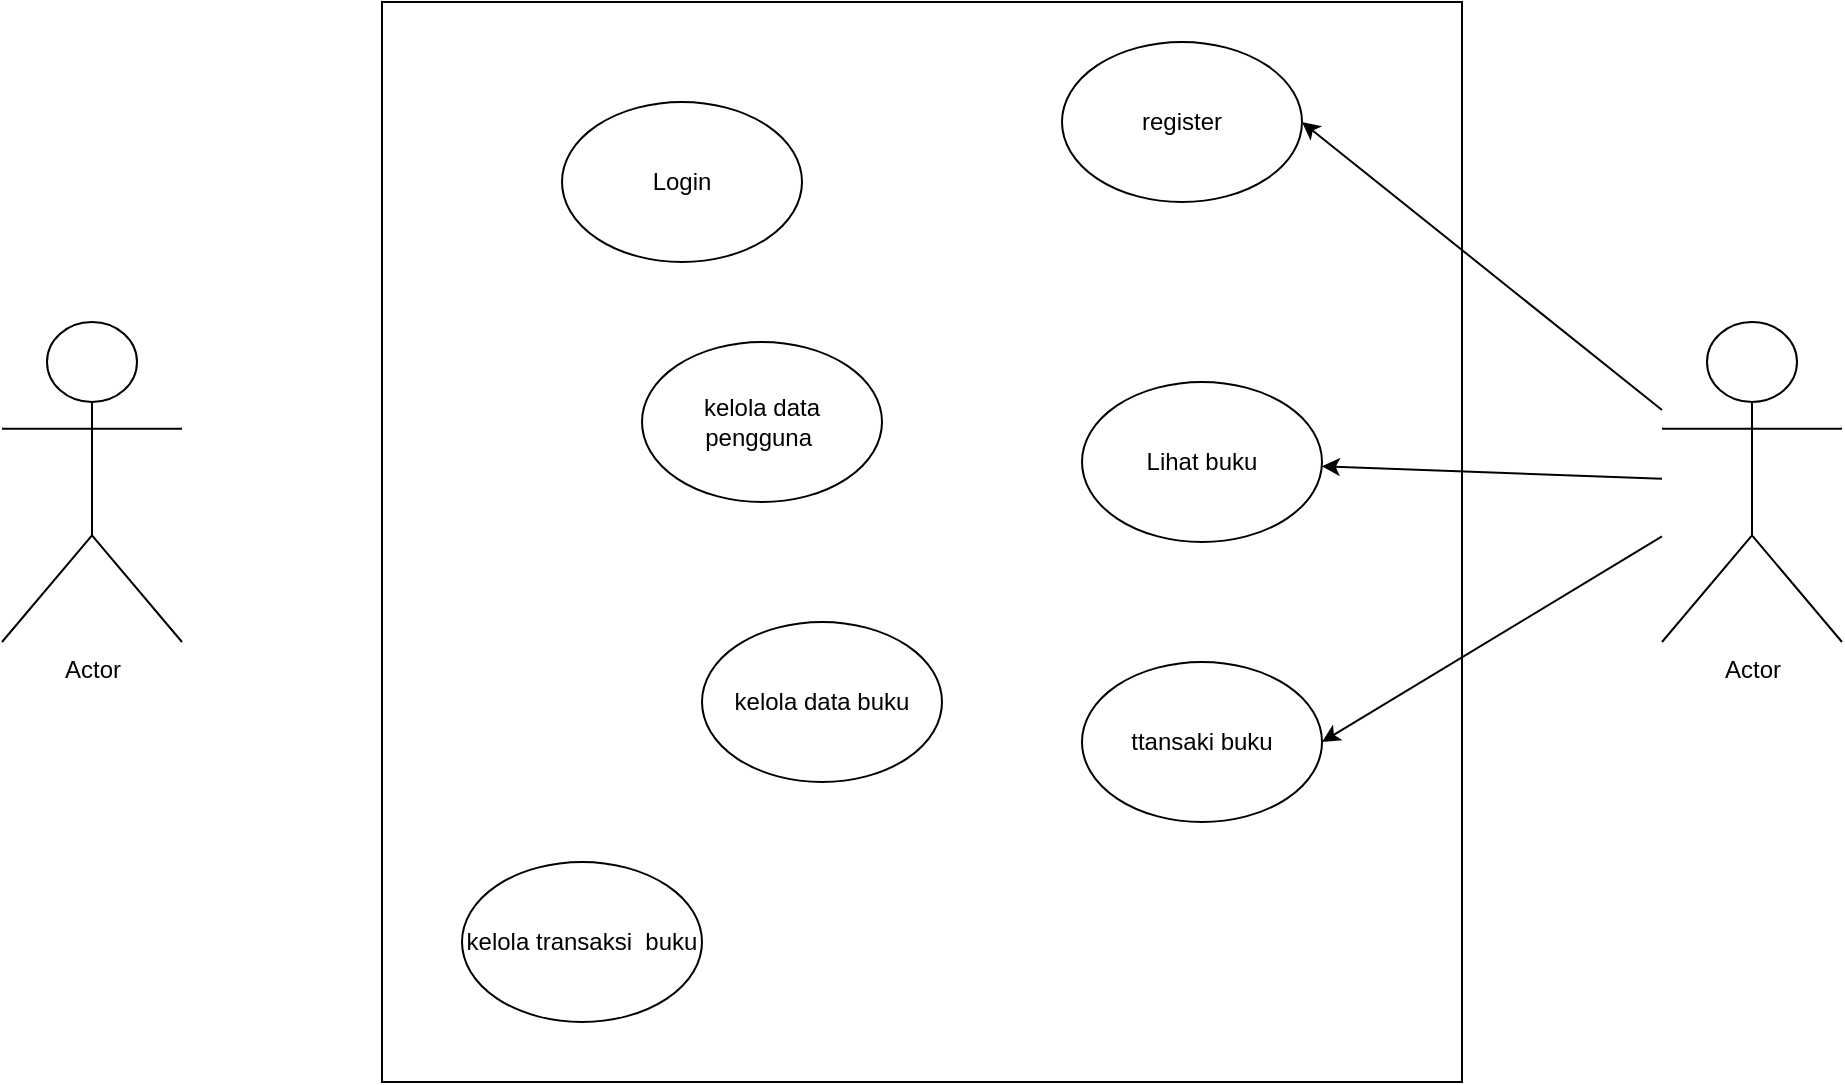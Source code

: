 <mxfile version="22.1.8" type="github">
  <diagram name="Page-1" id="FBOvdjXeOC8ymvFgn-oJ">
    <mxGraphModel dx="2594" dy="2031" grid="1" gridSize="10" guides="1" tooltips="1" connect="1" arrows="1" fold="1" page="1" pageScale="1" pageWidth="850" pageHeight="1100" math="0" shadow="0">
      <root>
        <mxCell id="0" />
        <mxCell id="1" parent="0" />
        <mxCell id="1AeqHyoSisKRmTngoQG4-1" value="" style="whiteSpace=wrap;html=1;aspect=fixed;" vertex="1" parent="1">
          <mxGeometry x="150" y="-160" width="540" height="540" as="geometry" />
        </mxCell>
        <mxCell id="1AeqHyoSisKRmTngoQG4-13" style="rounded=0;orthogonalLoop=1;jettySize=auto;html=1;entryX=1;entryY=0.5;entryDx=0;entryDy=0;" edge="1" parent="1" source="1AeqHyoSisKRmTngoQG4-3" target="1AeqHyoSisKRmTngoQG4-7">
          <mxGeometry relative="1" as="geometry" />
        </mxCell>
        <mxCell id="1AeqHyoSisKRmTngoQG4-14" style="rounded=0;orthogonalLoop=1;jettySize=auto;html=1;" edge="1" parent="1" source="1AeqHyoSisKRmTngoQG4-3" target="1AeqHyoSisKRmTngoQG4-9">
          <mxGeometry relative="1" as="geometry" />
        </mxCell>
        <mxCell id="1AeqHyoSisKRmTngoQG4-15" style="rounded=0;orthogonalLoop=1;jettySize=auto;html=1;entryX=1;entryY=0.5;entryDx=0;entryDy=0;" edge="1" parent="1" source="1AeqHyoSisKRmTngoQG4-3" target="1AeqHyoSisKRmTngoQG4-12">
          <mxGeometry relative="1" as="geometry" />
        </mxCell>
        <mxCell id="1AeqHyoSisKRmTngoQG4-3" value="Actor" style="shape=umlActor;verticalLabelPosition=bottom;verticalAlign=top;html=1;outlineConnect=0;" vertex="1" parent="1">
          <mxGeometry x="790" width="90" height="160" as="geometry" />
        </mxCell>
        <mxCell id="1AeqHyoSisKRmTngoQG4-5" value="Actor" style="shape=umlActor;verticalLabelPosition=bottom;verticalAlign=top;html=1;outlineConnect=0;" vertex="1" parent="1">
          <mxGeometry x="-40" width="90" height="160" as="geometry" />
        </mxCell>
        <mxCell id="1AeqHyoSisKRmTngoQG4-6" value="Login" style="ellipse;whiteSpace=wrap;html=1;" vertex="1" parent="1">
          <mxGeometry x="240" y="-110" width="120" height="80" as="geometry" />
        </mxCell>
        <mxCell id="1AeqHyoSisKRmTngoQG4-7" value="register" style="ellipse;whiteSpace=wrap;html=1;" vertex="1" parent="1">
          <mxGeometry x="490" y="-140" width="120" height="80" as="geometry" />
        </mxCell>
        <mxCell id="1AeqHyoSisKRmTngoQG4-8" value="kelola data buku" style="ellipse;whiteSpace=wrap;html=1;" vertex="1" parent="1">
          <mxGeometry x="310" y="150" width="120" height="80" as="geometry" />
        </mxCell>
        <mxCell id="1AeqHyoSisKRmTngoQG4-9" value="Lihat buku" style="ellipse;whiteSpace=wrap;html=1;" vertex="1" parent="1">
          <mxGeometry x="500" y="30" width="120" height="80" as="geometry" />
        </mxCell>
        <mxCell id="1AeqHyoSisKRmTngoQG4-10" value="kelola data pengguna&amp;nbsp;" style="ellipse;whiteSpace=wrap;html=1;" vertex="1" parent="1">
          <mxGeometry x="280" y="10" width="120" height="80" as="geometry" />
        </mxCell>
        <mxCell id="1AeqHyoSisKRmTngoQG4-11" value="kelola transaksi&amp;nbsp; buku" style="ellipse;whiteSpace=wrap;html=1;" vertex="1" parent="1">
          <mxGeometry x="190" y="270" width="120" height="80" as="geometry" />
        </mxCell>
        <mxCell id="1AeqHyoSisKRmTngoQG4-12" value="ttansaki buku" style="ellipse;whiteSpace=wrap;html=1;" vertex="1" parent="1">
          <mxGeometry x="500" y="170" width="120" height="80" as="geometry" />
        </mxCell>
      </root>
    </mxGraphModel>
  </diagram>
</mxfile>
